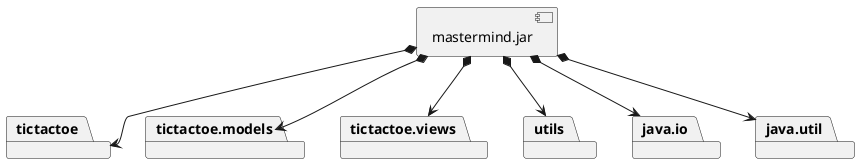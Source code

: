 @startuml desarrollo_implementacion
package "  "  as tictactoe {
}
package "  "  as tictactoe.models {
}
package "  "  as tictactoe.views {
}
package "  "  as utils {
}
package "  "  as java.io {
}
package "  "  as java.util {
}

[mastermind.jar] as jar

jar *--> tictactoe
jar *--> tictactoe.models
jar *--> tictactoe.views
jar *--> utils
jar *--> java.io
jar *--> java.util
@enduml

@startuml despliegue_fisica
node node #DDDDDD [
<b>Personal Computer</b>
----
]

[ tictactoe.jar ] as component

node *--> component
@enduml
